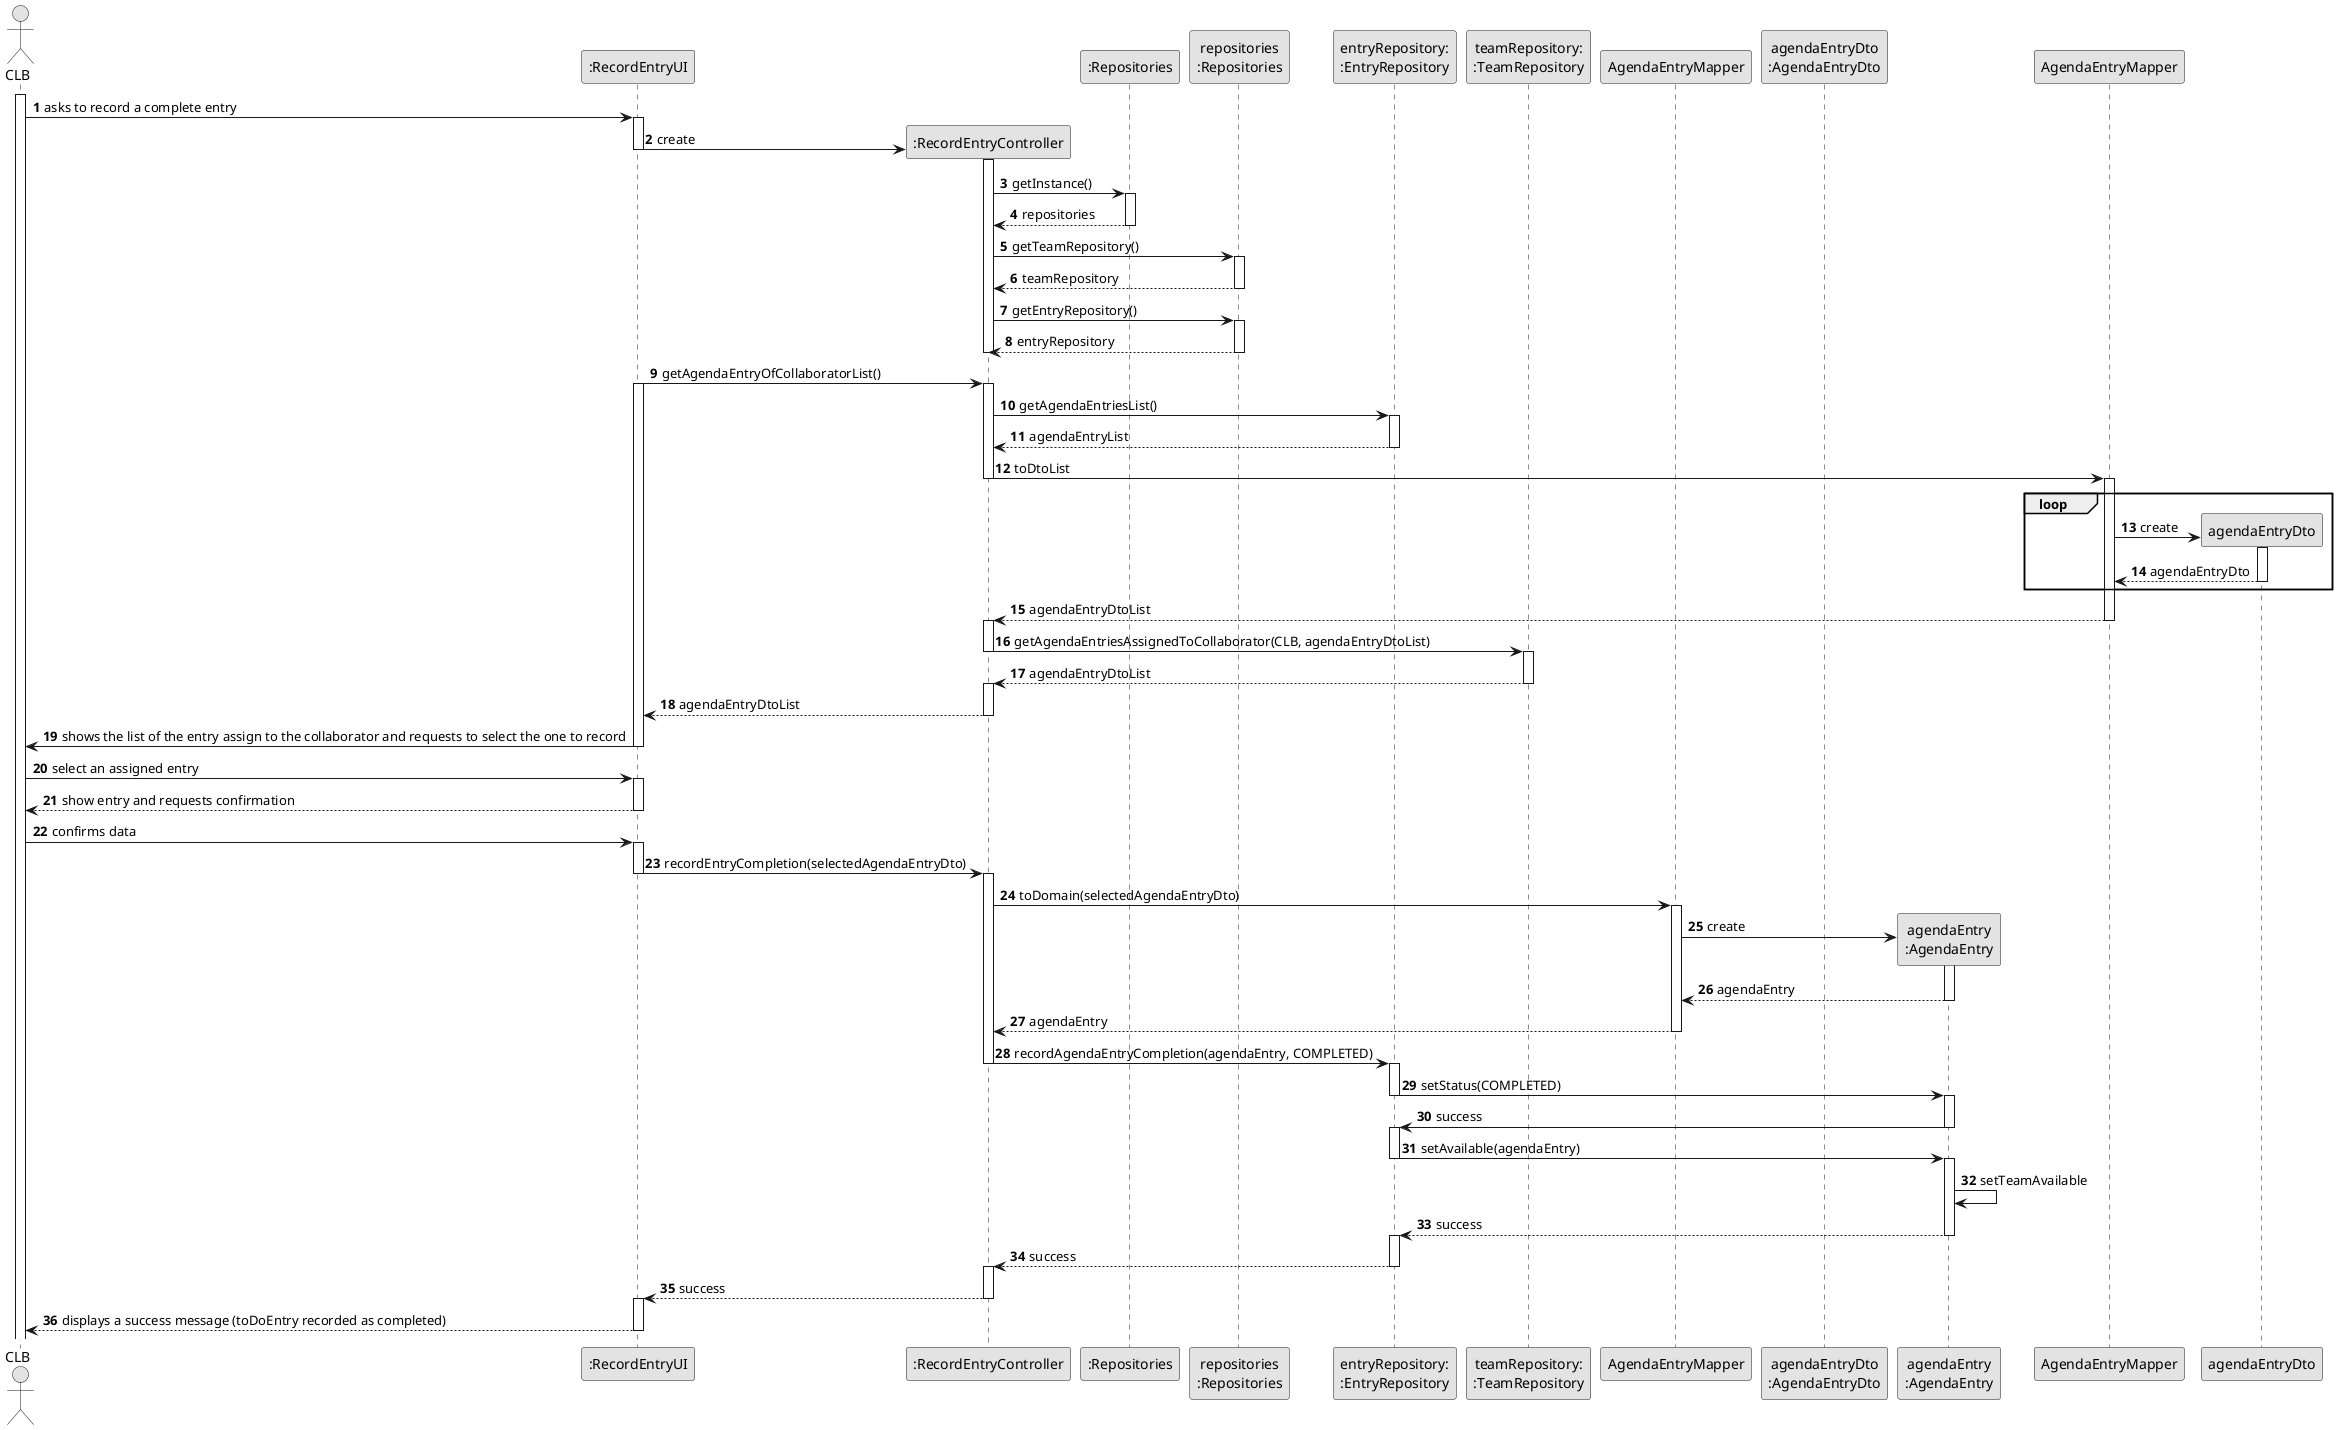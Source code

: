 @startuml
skinparam monochrome true
skinparam packageStyle rectangle
skinparam shadowing false

autonumber

actor "CLB" as CLB
participant ":RecordEntryUI" as UI
participant ":RecordEntryController" as CTRL
participant ":Repositories" as RepositorySingleton
participant "repositories\n:Repositories" as PLAT
participant "entryRepository:\n:EntryRepository" as EntryRepo
participant "teamRepository:\n:TeamRepository" as TeamRepo
participant "AgendaEntryMapper" as EntryMapper
participant "agendaEntryDto\n:AgendaEntryDto" as EntryDto
participant "agendaEntry\n:AgendaEntry" as AgendaEntry


activate CLB

    CLB -> UI : asks to record a complete entry
    activate UI

        UI -> CTRL** : create
        deactivate UI
        activate CTRL

            CTRL -> RepositorySingleton: getInstance()
            activate RepositorySingleton

                RepositorySingleton --> CTRL: repositories
            deactivate RepositorySingleton

            CTRL -> PLAT : getTeamRepository()
            activate PLAT

                PLAT --> CTRL: teamRepository
            deactivate PLAT

            CTRL -> PLAT : getEntryRepository()
            activate PLAT

                PLAT --> CTRL: entryRepository
            deactivate PLAT


        deactivate CTRL

        UI -> CTRL: getAgendaEntryOfCollaboratorList()
        activate UI
        activate CTRL

            CTRL -> EntryRepo: getAgendaEntriesList()
            activate EntryRepo

            EntryRepo --> CTRL: agendaEntryList
            deactivate EntryRepo

            CTRL -> AgendaEntryMapper: toDtoList
            deactivate CTRL
            activate AgendaEntryMapper

            loop

                AgendaEntryMapper -> agendaEntryDto**: create
                activate agendaEntryDto

                agendaEntryDto --> AgendaEntryMapper: agendaEntryDto
                deactivate agendaEntryDto

            end loop

            AgendaEntryMapper --> CTRL: agendaEntryDtoList
            deactivate AgendaEntryMapper
            activate CTRL

            CTRL -> TeamRepo: getAgendaEntriesAssignedToCollaborator(CLB, agendaEntryDtoList)
            deactivate CTRL
            activate TeamRepo


                TeamRepo --> CTRL: agendaEntryDtoList
            deactivate TeamRepo
        activate CTRL

        CTRL --> UI : agendaEntryDtoList
        deactivate CTRL

        UI -> CLB : shows the list of the entry assign to the collaborator and requests to select the one to record
    deactivate UI

    CLB -> UI : select an assigned entry
    activate UI

        UI --> CLB : show entry and requests confirmation
    deactivate UI

    CLB -> UI : confirms data
    activate UI

        UI -> CTRL : recordEntryCompletion(selectedAgendaEntryDto)
        deactivate UI
        activate CTRL

            CTRL -> EntryMapper : toDomain(selectedAgendaEntryDto)
            activate EntryMapper

                EntryMapper -> AgendaEntry** : create
                activate AgendaEntry

                AgendaEntry --> EntryMapper : agendaEntry
                deactivate AgendaEntry

                EntryMapper --> CTRL : agendaEntry
            deactivate EntryMapper

            CTRL -> EntryRepo : recordAgendaEntryCompletion(agendaEntry, COMPLETED)
            deactivate CTRL
            activate EntryRepo

                EntryRepo -> AgendaEntry : setStatus(COMPLETED)
                deactivate EntryRepo
                activate AgendaEntry

                AgendaEntry -> EntryRepo : success
                deactivate AgendaEntry
                activate EntryRepo

                EntryRepo -> AgendaEntry : setAvailable(agendaEntry)
                deactivate EntryRepo
                activate AgendaEntry

                AgendaEntry -> AgendaEntry : setTeamAvailable

                AgendaEntry --> EntryRepo : success
                deactivate AgendaEntry

                activate EntryRepo

            EntryRepo --> CTRL : success
            deactivate EntryRepo
            activate CTRL

            CTRL --> UI : success
        deactivate CTRL
        activate UI

        UI --> CLB : displays a success message (toDoEntry recorded as completed)
    deactivate UI

@enduml
